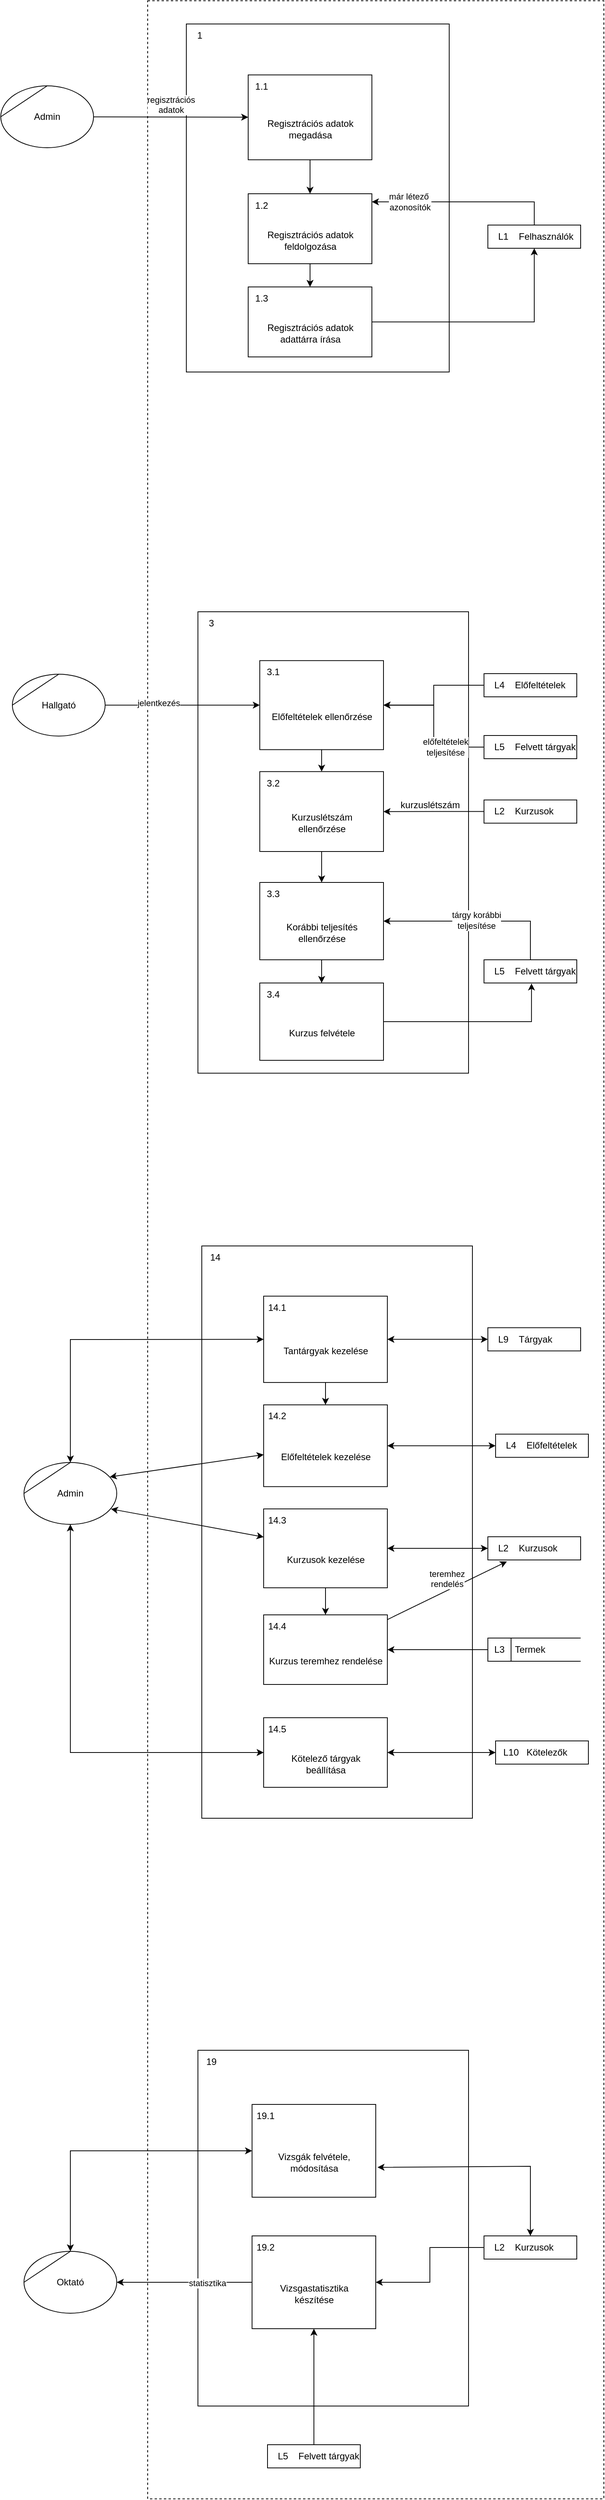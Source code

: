 <mxfile version="20.8.20" type="device"><diagram name="Page-1" id="5vSZkK0hdKeHRFVPK58P"><mxGraphModel dx="1448" dy="601" grid="1" gridSize="10" guides="1" tooltips="1" connect="1" arrows="1" fold="1" page="1" pageScale="1" pageWidth="850" pageHeight="1100" math="0" shadow="0"><root><mxCell id="0"/><mxCell id="1" parent="0"/><mxCell id="8bZwgQqLt-JT7nckiakU-5" value="Admin" style="shape=stencil(tZRtjoMgEIZPw98GJR6gYXfvQe10nZQCAbYft99RNKlW7GajiTGZeeXhnZGBCRka5YCVvGHig5VlwTm9Kb5NYhUc1DElr8qjOmhISojenuGGx9gz0DTgMbaq+GR8T9+0j5C1NYYgaE0YKU86wRQaWsvvCdZv/xhFjvgXiOB7kynLyq+/Y3fVNuBiI79j7OB+db/rgceOi61+3Grg4v9YISmTO9xCHlR9/vb2xxxnzYDW6AK8OfLTeZzO66ynzM5CnqyHBUsn1DqN9UITnWoH/kUY5Iu9PtVUzRY1jx4IGk22K9UioSs+44+uvFxl3bKX1nTZdE12iV8=);whiteSpace=wrap;html=1;" parent="1" vertex="1"><mxGeometry x="30" y="150" width="120" height="80" as="geometry"/></mxCell><mxCell id="8bZwgQqLt-JT7nckiakU-6" value="" style="rounded=0;whiteSpace=wrap;html=1;dashed=1;fillColor=none;container=1;collapsible=0;recursiveResize=0;" parent="1" vertex="1"><mxGeometry x="220" y="40" width="590" height="3230" as="geometry"/></mxCell><mxCell id="8bZwgQqLt-JT7nckiakU-7" value="" style="html=1;dashed=0;whitespace=wrap;shape=mxgraph.dfd.process;align=center;container=1;collapsible=0;spacingTop=30;" parent="8bZwgQqLt-JT7nckiakU-6" vertex="1"><mxGeometry x="50" y="30" width="340" height="450" as="geometry"/></mxCell><mxCell id="8bZwgQqLt-JT7nckiakU-8" value="1" style="text;html=1;strokeColor=none;fillColor=none;align=center;verticalAlign=middle;whiteSpace=wrap;rounded=0;movable=0;resizable=0;rotatable=0;cloneable=0;deletable=0;connectable=0;allowArrows=0;pointerEvents=1;" parent="8bZwgQqLt-JT7nckiakU-7" vertex="1"><mxGeometry width="35" height="30" as="geometry"/></mxCell><mxCell id="8bZwgQqLt-JT7nckiakU-9" value="" style="text;html=1;strokeColor=none;fillColor=none;align=left;verticalAlign=middle;whiteSpace=wrap;rounded=0;movable=0;resizable=0;connectable=0;allowArrows=0;rotatable=0;cloneable=0;deletable=0;spacingLeft=6;autosize=1;resizeWidth=0;" parent="8bZwgQqLt-JT7nckiakU-7" vertex="1"><mxGeometry x="35" y="-5" width="50" height="40" as="geometry"/></mxCell><mxCell id="8bZwgQqLt-JT7nckiakU-21" style="edgeStyle=orthogonalEdgeStyle;rounded=0;orthogonalLoop=1;jettySize=auto;html=1;" parent="8bZwgQqLt-JT7nckiakU-7" source="8bZwgQqLt-JT7nckiakU-10" target="8bZwgQqLt-JT7nckiakU-18" edge="1"><mxGeometry relative="1" as="geometry"/></mxCell><mxCell id="8bZwgQqLt-JT7nckiakU-10" value="Regisztrációs adatok&lt;br&gt;megadása" style="html=1;dashed=0;whitespace=wrap;shape=mxgraph.dfd.process2;align=center;container=1;collapsible=0;spacingTop=30;" parent="8bZwgQqLt-JT7nckiakU-7" vertex="1"><mxGeometry x="80" y="65.854" width="160" height="109.756" as="geometry"/></mxCell><mxCell id="8bZwgQqLt-JT7nckiakU-11" value="1.1" style="text;html=1;strokeColor=none;fillColor=none;align=center;verticalAlign=middle;whiteSpace=wrap;rounded=0;connectable=0;allowArrows=0;editable=1;movable=0;resizable=0;rotatable=0;deletable=0;locked=0;cloneable=0;" parent="8bZwgQqLt-JT7nckiakU-10" vertex="1"><mxGeometry width="35" height="30" as="geometry"/></mxCell><mxCell id="8bZwgQqLt-JT7nckiakU-12" value="" style="text;strokeColor=none;fillColor=none;align=left;verticalAlign=middle;whiteSpace=wrap;rounded=0;autosize=1;connectable=0;allowArrows=0;movable=0;resizable=0;rotatable=0;deletable=0;cloneable=0;spacingLeft=6;fontStyle=0;html=1;" parent="8bZwgQqLt-JT7nckiakU-10" vertex="1"><mxGeometry x="35" y="-5" width="50" height="40" as="geometry"/></mxCell><mxCell id="8bZwgQqLt-JT7nckiakU-25" style="edgeStyle=orthogonalEdgeStyle;rounded=0;orthogonalLoop=1;jettySize=auto;html=1;" parent="8bZwgQqLt-JT7nckiakU-7" source="8bZwgQqLt-JT7nckiakU-18" target="8bZwgQqLt-JT7nckiakU-22" edge="1"><mxGeometry relative="1" as="geometry"/></mxCell><mxCell id="8bZwgQqLt-JT7nckiakU-18" value="Regisztrációs adatok&lt;br&gt;feldolgozása" style="html=1;dashed=0;whitespace=wrap;shape=mxgraph.dfd.process2;align=center;container=1;collapsible=0;spacingTop=30;" parent="8bZwgQqLt-JT7nckiakU-7" vertex="1"><mxGeometry x="80" y="219.51" width="160" height="90.49" as="geometry"/></mxCell><mxCell id="8bZwgQqLt-JT7nckiakU-19" value="1.2" style="text;html=1;strokeColor=none;fillColor=none;align=center;verticalAlign=middle;whiteSpace=wrap;rounded=0;connectable=0;allowArrows=0;editable=1;movable=0;resizable=0;rotatable=0;deletable=0;locked=0;cloneable=0;" parent="8bZwgQqLt-JT7nckiakU-18" vertex="1"><mxGeometry width="35" height="30" as="geometry"/></mxCell><mxCell id="8bZwgQqLt-JT7nckiakU-20" value="" style="text;strokeColor=none;fillColor=none;align=left;verticalAlign=middle;whiteSpace=wrap;rounded=0;autosize=1;connectable=0;allowArrows=0;movable=0;resizable=0;rotatable=0;deletable=0;cloneable=0;spacingLeft=6;fontStyle=0;html=1;" parent="8bZwgQqLt-JT7nckiakU-18" vertex="1"><mxGeometry x="35" y="-5" width="50" height="40" as="geometry"/></mxCell><mxCell id="8bZwgQqLt-JT7nckiakU-22" value="Regisztrációs adatok&lt;br&gt;adattárra írása" style="html=1;dashed=0;whitespace=wrap;shape=mxgraph.dfd.process2;align=center;container=1;collapsible=0;spacingTop=30;" parent="8bZwgQqLt-JT7nckiakU-7" vertex="1"><mxGeometry x="80" y="340" width="160" height="90.49" as="geometry"/></mxCell><mxCell id="8bZwgQqLt-JT7nckiakU-23" value="1.3" style="text;html=1;strokeColor=none;fillColor=none;align=center;verticalAlign=middle;whiteSpace=wrap;rounded=0;connectable=0;allowArrows=0;editable=1;movable=0;resizable=0;rotatable=0;deletable=0;locked=0;cloneable=0;" parent="8bZwgQqLt-JT7nckiakU-22" vertex="1"><mxGeometry width="35" height="30" as="geometry"/></mxCell><mxCell id="8bZwgQqLt-JT7nckiakU-24" value="" style="text;strokeColor=none;fillColor=none;align=left;verticalAlign=middle;whiteSpace=wrap;rounded=0;autosize=1;connectable=0;allowArrows=0;movable=0;resizable=0;rotatable=0;deletable=0;cloneable=0;spacingLeft=6;fontStyle=0;html=1;" parent="8bZwgQqLt-JT7nckiakU-22" vertex="1"><mxGeometry x="35" y="-5" width="50" height="40" as="geometry"/></mxCell><mxCell id="8bZwgQqLt-JT7nckiakU-16" style="edgeStyle=orthogonalEdgeStyle;rounded=0;orthogonalLoop=1;jettySize=auto;html=1;" parent="8bZwgQqLt-JT7nckiakU-6" source="8bZwgQqLt-JT7nckiakU-14" target="8bZwgQqLt-JT7nckiakU-18" edge="1"><mxGeometry relative="1" as="geometry"><Array as="points"><mxPoint x="360" y="260"/><mxPoint x="360" y="260"/></Array></mxGeometry></mxCell><mxCell id="8bZwgQqLt-JT7nckiakU-17" value="már létező&amp;nbsp;&lt;br&gt;azonosítók" style="edgeLabel;html=1;align=center;verticalAlign=middle;resizable=0;points=[];" parent="8bZwgQqLt-JT7nckiakU-16" vertex="1" connectable="0"><mxGeometry x="0.592" relative="1" as="geometry"><mxPoint as="offset"/></mxGeometry></mxCell><mxCell id="8bZwgQqLt-JT7nckiakU-14" value="Felhasználók" style="html=1;dashed=0;whitespace=wrap;shape=mxgraph.dfd.dataStoreID2;align=left;spacingLeft=38;container=1;collapsible=0;" parent="8bZwgQqLt-JT7nckiakU-6" vertex="1"><mxGeometry x="440" y="290" width="120" height="30" as="geometry"/></mxCell><mxCell id="8bZwgQqLt-JT7nckiakU-15" value="L1" style="text;html=1;strokeColor=none;fillColor=none;align=center;verticalAlign=middle;whiteSpace=wrap;rounded=0;connectable=0;allowArrows=0;movable=0;resizable=0;rotatable=0;cloneable=0;deletable=0;" parent="8bZwgQqLt-JT7nckiakU-14" vertex="1"><mxGeometry x="5" width="30" height="30" as="geometry"/></mxCell><mxCell id="8bZwgQqLt-JT7nckiakU-26" style="edgeStyle=orthogonalEdgeStyle;rounded=0;orthogonalLoop=1;jettySize=auto;html=1;" parent="8bZwgQqLt-JT7nckiakU-6" source="8bZwgQqLt-JT7nckiakU-22" target="8bZwgQqLt-JT7nckiakU-14" edge="1"><mxGeometry relative="1" as="geometry"/></mxCell><mxCell id="8bZwgQqLt-JT7nckiakU-27" value="" style="html=1;dashed=0;whitespace=wrap;shape=mxgraph.dfd.process;align=center;container=1;collapsible=0;spacingTop=30;" parent="8bZwgQqLt-JT7nckiakU-6" vertex="1"><mxGeometry x="65" y="790" width="350" height="596.634" as="geometry"/></mxCell><mxCell id="8bZwgQqLt-JT7nckiakU-28" value="3" style="text;html=1;strokeColor=none;fillColor=none;align=center;verticalAlign=middle;whiteSpace=wrap;rounded=0;movable=0;resizable=0;rotatable=0;cloneable=0;deletable=0;connectable=0;allowArrows=0;pointerEvents=1;" parent="8bZwgQqLt-JT7nckiakU-27" vertex="1"><mxGeometry width="35" height="30" as="geometry"/></mxCell><mxCell id="8bZwgQqLt-JT7nckiakU-29" value="" style="text;html=1;strokeColor=none;fillColor=none;align=left;verticalAlign=middle;whiteSpace=wrap;rounded=0;movable=0;resizable=0;connectable=0;allowArrows=0;rotatable=0;cloneable=0;deletable=0;spacingLeft=6;autosize=1;resizeWidth=0;" parent="8bZwgQqLt-JT7nckiakU-27" vertex="1"><mxGeometry x="35" y="-5" width="50" height="40" as="geometry"/></mxCell><mxCell id="8bZwgQqLt-JT7nckiakU-30" style="edgeStyle=orthogonalEdgeStyle;rounded=0;orthogonalLoop=1;jettySize=auto;html=1;" parent="8bZwgQqLt-JT7nckiakU-27" source="8bZwgQqLt-JT7nckiakU-31" target="8bZwgQqLt-JT7nckiakU-35" edge="1"><mxGeometry relative="1" as="geometry"/></mxCell><mxCell id="8bZwgQqLt-JT7nckiakU-31" value="Előfeltételek ellenőrzése" style="html=1;dashed=0;whitespace=wrap;shape=mxgraph.dfd.process2;align=center;container=1;collapsible=0;spacingTop=30;" parent="8bZwgQqLt-JT7nckiakU-27" vertex="1"><mxGeometry x="80" y="63.17" width="160" height="115.12" as="geometry"/></mxCell><mxCell id="8bZwgQqLt-JT7nckiakU-32" value="3.1" style="text;html=1;strokeColor=none;fillColor=none;align=center;verticalAlign=middle;whiteSpace=wrap;rounded=0;connectable=0;allowArrows=0;editable=1;movable=0;resizable=0;rotatable=0;deletable=0;locked=0;cloneable=0;" parent="8bZwgQqLt-JT7nckiakU-31" vertex="1"><mxGeometry width="35" height="30" as="geometry"/></mxCell><mxCell id="8bZwgQqLt-JT7nckiakU-33" value="" style="text;strokeColor=none;fillColor=none;align=left;verticalAlign=middle;whiteSpace=wrap;rounded=0;autosize=1;connectable=0;allowArrows=0;movable=0;resizable=0;rotatable=0;deletable=0;cloneable=0;spacingLeft=6;fontStyle=0;html=1;" parent="8bZwgQqLt-JT7nckiakU-31" vertex="1"><mxGeometry x="35" y="-5" width="50" height="40" as="geometry"/></mxCell><mxCell id="8bZwgQqLt-JT7nckiakU-34" style="edgeStyle=orthogonalEdgeStyle;rounded=0;orthogonalLoop=1;jettySize=auto;html=1;" parent="8bZwgQqLt-JT7nckiakU-27" source="8bZwgQqLt-JT7nckiakU-35" target="8bZwgQqLt-JT7nckiakU-38" edge="1"><mxGeometry relative="1" as="geometry"/></mxCell><mxCell id="8bZwgQqLt-JT7nckiakU-35" value="Kurzuslétszám&lt;br&gt;ellenőrzése" style="html=1;dashed=0;whitespace=wrap;shape=mxgraph.dfd.process2;align=center;container=1;collapsible=0;spacingTop=30;" parent="8bZwgQqLt-JT7nckiakU-27" vertex="1"><mxGeometry x="80" y="206.68" width="160" height="103.32" as="geometry"/></mxCell><mxCell id="8bZwgQqLt-JT7nckiakU-36" value="3.2" style="text;html=1;strokeColor=none;fillColor=none;align=center;verticalAlign=middle;whiteSpace=wrap;rounded=0;connectable=0;allowArrows=0;editable=1;movable=0;resizable=0;rotatable=0;deletable=0;locked=0;cloneable=0;" parent="8bZwgQqLt-JT7nckiakU-35" vertex="1"><mxGeometry width="35" height="30" as="geometry"/></mxCell><mxCell id="8bZwgQqLt-JT7nckiakU-37" value="" style="text;strokeColor=none;fillColor=none;align=left;verticalAlign=middle;whiteSpace=wrap;rounded=0;autosize=1;connectable=0;allowArrows=0;movable=0;resizable=0;rotatable=0;deletable=0;cloneable=0;spacingLeft=6;fontStyle=0;html=1;" parent="8bZwgQqLt-JT7nckiakU-35" vertex="1"><mxGeometry x="35" y="-5" width="50" height="40" as="geometry"/></mxCell><mxCell id="8bZwgQqLt-JT7nckiakU-59" style="edgeStyle=orthogonalEdgeStyle;rounded=0;orthogonalLoop=1;jettySize=auto;html=1;" parent="8bZwgQqLt-JT7nckiakU-27" source="8bZwgQqLt-JT7nckiakU-38" target="8bZwgQqLt-JT7nckiakU-56" edge="1"><mxGeometry relative="1" as="geometry"/></mxCell><mxCell id="8bZwgQqLt-JT7nckiakU-38" value="Korábbi teljesítés&lt;br&gt;ellenőrzése" style="html=1;dashed=0;whitespace=wrap;shape=mxgraph.dfd.process2;align=center;container=1;collapsible=0;spacingTop=30;" parent="8bZwgQqLt-JT7nckiakU-27" vertex="1"><mxGeometry x="80" y="350" width="160" height="100" as="geometry"/></mxCell><mxCell id="8bZwgQqLt-JT7nckiakU-39" value="3.3" style="text;html=1;strokeColor=none;fillColor=none;align=center;verticalAlign=middle;whiteSpace=wrap;rounded=0;connectable=0;allowArrows=0;editable=1;movable=0;resizable=0;rotatable=0;deletable=0;locked=0;cloneable=0;" parent="8bZwgQqLt-JT7nckiakU-38" vertex="1"><mxGeometry width="35" height="30" as="geometry"/></mxCell><mxCell id="8bZwgQqLt-JT7nckiakU-40" value="" style="text;strokeColor=none;fillColor=none;align=left;verticalAlign=middle;whiteSpace=wrap;rounded=0;autosize=1;connectable=0;allowArrows=0;movable=0;resizable=0;rotatable=0;deletable=0;cloneable=0;spacingLeft=6;fontStyle=0;html=1;" parent="8bZwgQqLt-JT7nckiakU-38" vertex="1"><mxGeometry x="35" y="-5" width="50" height="40" as="geometry"/></mxCell><mxCell id="8bZwgQqLt-JT7nckiakU-56" value="Kurzus felvétele" style="html=1;dashed=0;whitespace=wrap;shape=mxgraph.dfd.process2;align=center;container=1;collapsible=0;spacingTop=30;" parent="8bZwgQqLt-JT7nckiakU-27" vertex="1"><mxGeometry x="80" y="480" width="160" height="100" as="geometry"/></mxCell><mxCell id="8bZwgQqLt-JT7nckiakU-57" value="3.4" style="text;html=1;strokeColor=none;fillColor=none;align=center;verticalAlign=middle;whiteSpace=wrap;rounded=0;connectable=0;allowArrows=0;editable=1;movable=0;resizable=0;rotatable=0;deletable=0;locked=0;cloneable=0;" parent="8bZwgQqLt-JT7nckiakU-56" vertex="1"><mxGeometry width="35" height="30" as="geometry"/></mxCell><mxCell id="8bZwgQqLt-JT7nckiakU-58" value="" style="text;strokeColor=none;fillColor=none;align=left;verticalAlign=middle;whiteSpace=wrap;rounded=0;autosize=1;connectable=0;allowArrows=0;movable=0;resizable=0;rotatable=0;deletable=0;cloneable=0;spacingLeft=6;fontStyle=0;html=1;" parent="8bZwgQqLt-JT7nckiakU-56" vertex="1"><mxGeometry x="35" y="-5" width="50" height="40" as="geometry"/></mxCell><mxCell id="8bZwgQqLt-JT7nckiakU-63" value="kurzuslétszám" style="text;html=1;align=center;verticalAlign=middle;resizable=0;points=[];autosize=1;strokeColor=none;fillColor=none;" parent="8bZwgQqLt-JT7nckiakU-27" vertex="1"><mxGeometry x="250" y="235" width="100" height="30" as="geometry"/></mxCell><mxCell id="8bZwgQqLt-JT7nckiakU-46" style="edgeStyle=orthogonalEdgeStyle;rounded=0;orthogonalLoop=1;jettySize=auto;html=1;" parent="8bZwgQqLt-JT7nckiakU-6" source="8bZwgQqLt-JT7nckiakU-44" target="8bZwgQqLt-JT7nckiakU-31" edge="1"><mxGeometry relative="1" as="geometry"/></mxCell><mxCell id="8bZwgQqLt-JT7nckiakU-44" value="Előfeltételek" style="html=1;dashed=0;whitespace=wrap;shape=mxgraph.dfd.dataStoreID2;align=left;spacingLeft=38;container=1;collapsible=0;" parent="8bZwgQqLt-JT7nckiakU-6" vertex="1"><mxGeometry x="435" y="870" width="120" height="30" as="geometry"/></mxCell><mxCell id="8bZwgQqLt-JT7nckiakU-45" value="L4" style="text;html=1;strokeColor=none;fillColor=none;align=center;verticalAlign=middle;whiteSpace=wrap;rounded=0;connectable=0;allowArrows=0;movable=0;resizable=0;rotatable=0;cloneable=0;deletable=0;" parent="8bZwgQqLt-JT7nckiakU-44" vertex="1"><mxGeometry x="5" width="30" height="30" as="geometry"/></mxCell><mxCell id="8bZwgQqLt-JT7nckiakU-49" style="edgeStyle=orthogonalEdgeStyle;rounded=0;orthogonalLoop=1;jettySize=auto;html=1;" parent="8bZwgQqLt-JT7nckiakU-6" source="8bZwgQqLt-JT7nckiakU-47" target="8bZwgQqLt-JT7nckiakU-31" edge="1"><mxGeometry relative="1" as="geometry"/></mxCell><mxCell id="8bZwgQqLt-JT7nckiakU-61" value="előfeltételek&lt;br style=&quot;border-color: var(--border-color);&quot;&gt;teljesítése" style="edgeLabel;html=1;align=center;verticalAlign=middle;resizable=0;points=[];" parent="8bZwgQqLt-JT7nckiakU-49" vertex="1" connectable="0"><mxGeometry x="-0.451" relative="1" as="geometry"><mxPoint as="offset"/></mxGeometry></mxCell><mxCell id="8bZwgQqLt-JT7nckiakU-47" value="Felvett tárgyak" style="html=1;dashed=0;whitespace=wrap;shape=mxgraph.dfd.dataStoreID2;align=left;spacingLeft=38;container=1;collapsible=0;" parent="8bZwgQqLt-JT7nckiakU-6" vertex="1"><mxGeometry x="435" y="950" width="120" height="30" as="geometry"/></mxCell><mxCell id="8bZwgQqLt-JT7nckiakU-48" value="L5" style="text;html=1;strokeColor=none;fillColor=none;align=center;verticalAlign=middle;whiteSpace=wrap;rounded=0;connectable=0;allowArrows=0;movable=0;resizable=0;rotatable=0;cloneable=0;deletable=0;" parent="8bZwgQqLt-JT7nckiakU-47" vertex="1"><mxGeometry x="5" width="30" height="30" as="geometry"/></mxCell><mxCell id="8bZwgQqLt-JT7nckiakU-52" style="edgeStyle=orthogonalEdgeStyle;rounded=0;orthogonalLoop=1;jettySize=auto;html=1;" parent="8bZwgQqLt-JT7nckiakU-6" source="8bZwgQqLt-JT7nckiakU-50" target="8bZwgQqLt-JT7nckiakU-35" edge="1"><mxGeometry relative="1" as="geometry"/></mxCell><mxCell id="8bZwgQqLt-JT7nckiakU-50" value="Kurzusok" style="html=1;dashed=0;whitespace=wrap;shape=mxgraph.dfd.dataStoreID2;align=left;spacingLeft=38;container=1;collapsible=0;" parent="8bZwgQqLt-JT7nckiakU-6" vertex="1"><mxGeometry x="435" y="1033.34" width="120" height="30" as="geometry"/></mxCell><mxCell id="8bZwgQqLt-JT7nckiakU-51" value="L2" style="text;html=1;strokeColor=none;fillColor=none;align=center;verticalAlign=middle;whiteSpace=wrap;rounded=0;connectable=0;allowArrows=0;movable=0;resizable=0;rotatable=0;cloneable=0;deletable=0;" parent="8bZwgQqLt-JT7nckiakU-50" vertex="1"><mxGeometry x="5" width="30" height="30" as="geometry"/></mxCell><mxCell id="8bZwgQqLt-JT7nckiakU-55" style="edgeStyle=orthogonalEdgeStyle;rounded=0;orthogonalLoop=1;jettySize=auto;html=1;" parent="8bZwgQqLt-JT7nckiakU-6" source="8bZwgQqLt-JT7nckiakU-53" target="8bZwgQqLt-JT7nckiakU-38" edge="1"><mxGeometry relative="1" as="geometry"><Array as="points"><mxPoint x="495" y="1190"/></Array></mxGeometry></mxCell><mxCell id="8bZwgQqLt-JT7nckiakU-62" value="tárgy korábbi&lt;br style=&quot;border-color: var(--border-color);&quot;&gt;teljesítése" style="edgeLabel;html=1;align=center;verticalAlign=middle;resizable=0;points=[];" parent="8bZwgQqLt-JT7nckiakU-55" vertex="1" connectable="0"><mxGeometry x="0.005" y="-1" relative="1" as="geometry"><mxPoint as="offset"/></mxGeometry></mxCell><mxCell id="8bZwgQqLt-JT7nckiakU-53" value="Felvett tárgyak" style="html=1;dashed=0;whitespace=wrap;shape=mxgraph.dfd.dataStoreID2;align=left;spacingLeft=38;container=1;collapsible=0;" parent="8bZwgQqLt-JT7nckiakU-6" vertex="1"><mxGeometry x="435" y="1240" width="120" height="30" as="geometry"/></mxCell><mxCell id="8bZwgQqLt-JT7nckiakU-54" value="L5" style="text;html=1;strokeColor=none;fillColor=none;align=center;verticalAlign=middle;whiteSpace=wrap;rounded=0;connectable=0;allowArrows=0;movable=0;resizable=0;rotatable=0;cloneable=0;deletable=0;" parent="8bZwgQqLt-JT7nckiakU-53" vertex="1"><mxGeometry x="5" width="30" height="30" as="geometry"/></mxCell><mxCell id="8bZwgQqLt-JT7nckiakU-60" style="edgeStyle=orthogonalEdgeStyle;rounded=0;orthogonalLoop=1;jettySize=auto;html=1;entryX=0.512;entryY=1.02;entryDx=0;entryDy=0;entryPerimeter=0;" parent="8bZwgQqLt-JT7nckiakU-6" source="8bZwgQqLt-JT7nckiakU-56" target="8bZwgQqLt-JT7nckiakU-53" edge="1"><mxGeometry relative="1" as="geometry"/></mxCell><mxCell id="8bZwgQqLt-JT7nckiakU-64" value="" style="html=1;dashed=0;whitespace=wrap;shape=mxgraph.dfd.process;align=center;container=1;collapsible=0;spacingTop=30;" parent="8bZwgQqLt-JT7nckiakU-6" vertex="1"><mxGeometry x="70" y="1610" width="350" height="740" as="geometry"/></mxCell><mxCell id="8bZwgQqLt-JT7nckiakU-65" value="14" style="text;html=1;strokeColor=none;fillColor=none;align=center;verticalAlign=middle;whiteSpace=wrap;rounded=0;movable=0;resizable=0;rotatable=0;cloneable=0;deletable=0;connectable=0;allowArrows=0;pointerEvents=1;" parent="8bZwgQqLt-JT7nckiakU-64" vertex="1"><mxGeometry width="35" height="30" as="geometry"/></mxCell><mxCell id="8bZwgQqLt-JT7nckiakU-66" value="" style="text;html=1;strokeColor=none;fillColor=none;align=left;verticalAlign=middle;whiteSpace=wrap;rounded=0;movable=0;resizable=0;connectable=0;allowArrows=0;rotatable=0;cloneable=0;deletable=0;spacingLeft=6;autosize=1;resizeWidth=0;" parent="8bZwgQqLt-JT7nckiakU-64" vertex="1"><mxGeometry x="35" y="-5" width="50" height="40" as="geometry"/></mxCell><mxCell id="8bZwgQqLt-JT7nckiakU-102" style="edgeStyle=orthogonalEdgeStyle;rounded=0;orthogonalLoop=1;jettySize=auto;html=1;" parent="8bZwgQqLt-JT7nckiakU-64" source="8bZwgQqLt-JT7nckiakU-68" target="8bZwgQqLt-JT7nckiakU-72" edge="1"><mxGeometry relative="1" as="geometry"/></mxCell><mxCell id="8bZwgQqLt-JT7nckiakU-68" value="Tantárgyak kezelése" style="html=1;dashed=0;whitespace=wrap;shape=mxgraph.dfd.process2;align=center;container=1;collapsible=0;spacingTop=30;" parent="8bZwgQqLt-JT7nckiakU-64" vertex="1"><mxGeometry x="80" y="64.91" width="160" height="111.65" as="geometry"/></mxCell><mxCell id="8bZwgQqLt-JT7nckiakU-69" value="14.1" style="text;html=1;strokeColor=none;fillColor=none;align=center;verticalAlign=middle;whiteSpace=wrap;rounded=0;connectable=0;allowArrows=0;editable=1;movable=0;resizable=0;rotatable=0;deletable=0;locked=0;cloneable=0;" parent="8bZwgQqLt-JT7nckiakU-68" vertex="1"><mxGeometry width="35" height="30" as="geometry"/></mxCell><mxCell id="8bZwgQqLt-JT7nckiakU-70" value="" style="text;strokeColor=none;fillColor=none;align=left;verticalAlign=middle;whiteSpace=wrap;rounded=0;autosize=1;connectable=0;allowArrows=0;movable=0;resizable=0;rotatable=0;deletable=0;cloneable=0;spacingLeft=6;fontStyle=0;html=1;" parent="8bZwgQqLt-JT7nckiakU-68" vertex="1"><mxGeometry x="35" y="-5" width="50" height="40" as="geometry"/></mxCell><mxCell id="8bZwgQqLt-JT7nckiakU-72" value="Előfeltételek kezelése" style="html=1;dashed=0;whitespace=wrap;shape=mxgraph.dfd.process2;align=center;container=1;collapsible=0;spacingTop=30;" parent="8bZwgQqLt-JT7nckiakU-64" vertex="1"><mxGeometry x="80" y="205.47" width="160" height="105.74" as="geometry"/></mxCell><mxCell id="8bZwgQqLt-JT7nckiakU-73" value="14.2" style="text;html=1;strokeColor=none;fillColor=none;align=center;verticalAlign=middle;whiteSpace=wrap;rounded=0;connectable=0;allowArrows=0;editable=1;movable=0;resizable=0;rotatable=0;deletable=0;locked=0;cloneable=0;" parent="8bZwgQqLt-JT7nckiakU-72" vertex="1"><mxGeometry width="35" height="30" as="geometry"/></mxCell><mxCell id="8bZwgQqLt-JT7nckiakU-74" value="" style="text;strokeColor=none;fillColor=none;align=left;verticalAlign=middle;whiteSpace=wrap;rounded=0;autosize=1;connectable=0;allowArrows=0;movable=0;resizable=0;rotatable=0;deletable=0;cloneable=0;spacingLeft=6;fontStyle=0;html=1;" parent="8bZwgQqLt-JT7nckiakU-72" vertex="1"><mxGeometry x="35" y="-5" width="50" height="40" as="geometry"/></mxCell><mxCell id="8bZwgQqLt-JT7nckiakU-106" style="edgeStyle=orthogonalEdgeStyle;rounded=0;orthogonalLoop=1;jettySize=auto;html=1;" parent="8bZwgQqLt-JT7nckiakU-64" source="8bZwgQqLt-JT7nckiakU-76" target="8bZwgQqLt-JT7nckiakU-79" edge="1"><mxGeometry relative="1" as="geometry"/></mxCell><mxCell id="8bZwgQqLt-JT7nckiakU-76" value="Kurzusok kezelése" style="html=1;dashed=0;whitespace=wrap;shape=mxgraph.dfd.process2;align=center;container=1;collapsible=0;spacingTop=30;" parent="8bZwgQqLt-JT7nckiakU-64" vertex="1"><mxGeometry x="80" y="340" width="160" height="102.02" as="geometry"/></mxCell><mxCell id="8bZwgQqLt-JT7nckiakU-77" value="14.3" style="text;html=1;strokeColor=none;fillColor=none;align=center;verticalAlign=middle;whiteSpace=wrap;rounded=0;connectable=0;allowArrows=0;editable=1;movable=0;resizable=0;rotatable=0;deletable=0;locked=0;cloneable=0;" parent="8bZwgQqLt-JT7nckiakU-76" vertex="1"><mxGeometry width="35" height="30" as="geometry"/></mxCell><mxCell id="8bZwgQqLt-JT7nckiakU-78" value="" style="text;strokeColor=none;fillColor=none;align=left;verticalAlign=middle;whiteSpace=wrap;rounded=0;autosize=1;connectable=0;allowArrows=0;movable=0;resizable=0;rotatable=0;deletable=0;cloneable=0;spacingLeft=6;fontStyle=0;html=1;" parent="8bZwgQqLt-JT7nckiakU-76" vertex="1"><mxGeometry x="35" y="-5" width="50" height="40" as="geometry"/></mxCell><mxCell id="8bZwgQqLt-JT7nckiakU-79" value="Kurzus teremhez rendelése" style="html=1;dashed=0;whitespace=wrap;shape=mxgraph.dfd.process2;align=center;container=1;collapsible=0;spacingTop=30;" parent="8bZwgQqLt-JT7nckiakU-64" vertex="1"><mxGeometry x="80" y="477.01" width="160" height="90" as="geometry"/></mxCell><mxCell id="8bZwgQqLt-JT7nckiakU-80" value="14.4" style="text;html=1;strokeColor=none;fillColor=none;align=center;verticalAlign=middle;whiteSpace=wrap;rounded=0;connectable=0;allowArrows=0;editable=1;movable=0;resizable=0;rotatable=0;deletable=0;locked=0;cloneable=0;" parent="8bZwgQqLt-JT7nckiakU-79" vertex="1"><mxGeometry width="35" height="30" as="geometry"/></mxCell><mxCell id="8bZwgQqLt-JT7nckiakU-81" value="" style="text;strokeColor=none;fillColor=none;align=left;verticalAlign=middle;whiteSpace=wrap;rounded=0;autosize=1;connectable=0;allowArrows=0;movable=0;resizable=0;rotatable=0;deletable=0;cloneable=0;spacingLeft=6;fontStyle=0;html=1;" parent="8bZwgQqLt-JT7nckiakU-79" vertex="1"><mxGeometry x="35" y="-5" width="50" height="40" as="geometry"/></mxCell><mxCell id="8bZwgQqLt-JT7nckiakU-109" value="Kötelező tárgyak&lt;br&gt;beállítása" style="html=1;dashed=0;whitespace=wrap;shape=mxgraph.dfd.process2;align=center;container=1;collapsible=0;spacingTop=30;" parent="8bZwgQqLt-JT7nckiakU-64" vertex="1"><mxGeometry x="80" y="610" width="160" height="90" as="geometry"/></mxCell><mxCell id="8bZwgQqLt-JT7nckiakU-110" value="14.5" style="text;html=1;strokeColor=none;fillColor=none;align=center;verticalAlign=middle;whiteSpace=wrap;rounded=0;connectable=0;allowArrows=0;editable=1;movable=0;resizable=0;rotatable=0;deletable=0;locked=0;cloneable=0;" parent="8bZwgQqLt-JT7nckiakU-109" vertex="1"><mxGeometry width="35" height="30" as="geometry"/></mxCell><mxCell id="8bZwgQqLt-JT7nckiakU-111" value="" style="text;strokeColor=none;fillColor=none;align=left;verticalAlign=middle;whiteSpace=wrap;rounded=0;autosize=1;connectable=0;allowArrows=0;movable=0;resizable=0;rotatable=0;deletable=0;cloneable=0;spacingLeft=6;fontStyle=0;html=1;" parent="8bZwgQqLt-JT7nckiakU-109" vertex="1"><mxGeometry x="35" y="-5" width="50" height="40" as="geometry"/></mxCell><mxCell id="8bZwgQqLt-JT7nckiakU-85" value="Előfeltételek" style="html=1;dashed=0;whitespace=wrap;shape=mxgraph.dfd.dataStoreID2;align=left;spacingLeft=38;container=1;collapsible=0;" parent="8bZwgQqLt-JT7nckiakU-6" vertex="1"><mxGeometry x="450" y="1853.34" width="120" height="30" as="geometry"/></mxCell><mxCell id="8bZwgQqLt-JT7nckiakU-86" value="L4" style="text;html=1;strokeColor=none;fillColor=none;align=center;verticalAlign=middle;whiteSpace=wrap;rounded=0;connectable=0;allowArrows=0;movable=0;resizable=0;rotatable=0;cloneable=0;deletable=0;" parent="8bZwgQqLt-JT7nckiakU-85" vertex="1"><mxGeometry x="5" width="30" height="30" as="geometry"/></mxCell><mxCell id="8bZwgQqLt-JT7nckiakU-87" value="Tárgyak" style="html=1;dashed=0;whitespace=wrap;shape=mxgraph.dfd.dataStoreID2;align=left;spacingLeft=38;container=1;collapsible=0;" parent="8bZwgQqLt-JT7nckiakU-6" vertex="1"><mxGeometry x="440" y="1715.73" width="120" height="30" as="geometry"/></mxCell><mxCell id="8bZwgQqLt-JT7nckiakU-88" value="L9" style="text;html=1;strokeColor=none;fillColor=none;align=center;verticalAlign=middle;whiteSpace=wrap;rounded=0;connectable=0;allowArrows=0;movable=0;resizable=0;rotatable=0;cloneable=0;deletable=0;" parent="8bZwgQqLt-JT7nckiakU-87" vertex="1"><mxGeometry x="5" width="30" height="30" as="geometry"/></mxCell><mxCell id="8bZwgQqLt-JT7nckiakU-89" value="Kötelezők" style="html=1;dashed=0;whitespace=wrap;shape=mxgraph.dfd.dataStoreID2;align=left;spacingLeft=38;container=1;collapsible=0;" parent="8bZwgQqLt-JT7nckiakU-6" vertex="1"><mxGeometry x="450" y="2250" width="120" height="30" as="geometry"/></mxCell><mxCell id="8bZwgQqLt-JT7nckiakU-90" value="L10" style="text;html=1;strokeColor=none;fillColor=none;align=center;verticalAlign=middle;whiteSpace=wrap;rounded=0;connectable=0;allowArrows=0;movable=0;resizable=0;rotatable=0;cloneable=0;deletable=0;" parent="8bZwgQqLt-JT7nckiakU-89" vertex="1"><mxGeometry x="5" width="30" height="30" as="geometry"/></mxCell><mxCell id="8bZwgQqLt-JT7nckiakU-95" value="Kurzusok" style="html=1;dashed=0;whitespace=wrap;shape=mxgraph.dfd.dataStoreID2;align=left;spacingLeft=38;container=1;collapsible=0;" parent="8bZwgQqLt-JT7nckiakU-6" vertex="1"><mxGeometry x="440" y="1986.01" width="120" height="30" as="geometry"/></mxCell><mxCell id="8bZwgQqLt-JT7nckiakU-96" value="L2" style="text;html=1;strokeColor=none;fillColor=none;align=center;verticalAlign=middle;whiteSpace=wrap;rounded=0;connectable=0;allowArrows=0;movable=0;resizable=0;rotatable=0;cloneable=0;deletable=0;" parent="8bZwgQqLt-JT7nckiakU-95" vertex="1"><mxGeometry x="5" width="30" height="30" as="geometry"/></mxCell><mxCell id="8bZwgQqLt-JT7nckiakU-107" style="edgeStyle=orthogonalEdgeStyle;rounded=0;orthogonalLoop=1;jettySize=auto;html=1;" parent="8bZwgQqLt-JT7nckiakU-6" source="8bZwgQqLt-JT7nckiakU-97" target="8bZwgQqLt-JT7nckiakU-79" edge="1"><mxGeometry relative="1" as="geometry"/></mxCell><mxCell id="8bZwgQqLt-JT7nckiakU-97" value="Termek" style="html=1;dashed=0;whitespace=wrap;shape=mxgraph.dfd.dataStoreID;align=left;spacingLeft=33;container=1;collapsible=0;autosize=0;" parent="8bZwgQqLt-JT7nckiakU-6" vertex="1"><mxGeometry x="440" y="2117.01" width="120" height="30" as="geometry"/></mxCell><mxCell id="8bZwgQqLt-JT7nckiakU-98" value="L3" style="text;html=1;strokeColor=none;fillColor=none;align=center;verticalAlign=middle;whiteSpace=wrap;rounded=0;movable=0;resizable=0;rotatable=0;cloneable=0;deletable=0;allowArrows=0;connectable=0;" parent="8bZwgQqLt-JT7nckiakU-97" vertex="1"><mxGeometry width="30" height="30" as="geometry"/></mxCell><mxCell id="8bZwgQqLt-JT7nckiakU-99" value="" style="endArrow=classic;startArrow=classic;html=1;rounded=0;verticalAlign=bottom;" parent="8bZwgQqLt-JT7nckiakU-6" source="8bZwgQqLt-JT7nckiakU-68" target="8bZwgQqLt-JT7nckiakU-87" edge="1"><mxGeometry width="50" height="50" relative="1" as="geometry"><mxPoint x="310" y="1760" as="sourcePoint"/><mxPoint x="430" y="1760" as="targetPoint"/></mxGeometry></mxCell><mxCell id="8bZwgQqLt-JT7nckiakU-103" value="" style="endArrow=classic;startArrow=classic;html=1;rounded=0;verticalAlign=bottom;" parent="8bZwgQqLt-JT7nckiakU-6" source="8bZwgQqLt-JT7nckiakU-72" target="8bZwgQqLt-JT7nckiakU-85" edge="1"><mxGeometry x="-0.5" y="20" width="50" height="50" relative="1" as="geometry"><mxPoint x="310" y="1879" as="sourcePoint"/><mxPoint x="509" y="1878" as="targetPoint"/><mxPoint as="offset"/></mxGeometry></mxCell><mxCell id="8bZwgQqLt-JT7nckiakU-104" value="" style="endArrow=classic;startArrow=classic;html=1;rounded=0;verticalAlign=bottom;" parent="8bZwgQqLt-JT7nckiakU-6" source="8bZwgQqLt-JT7nckiakU-76" target="8bZwgQqLt-JT7nckiakU-95" edge="1"><mxGeometry x="-0.5" y="20" width="50" height="50" relative="1" as="geometry"><mxPoint x="310" y="2030" as="sourcePoint"/><mxPoint x="440" y="2030" as="targetPoint"/><mxPoint as="offset"/></mxGeometry></mxCell><mxCell id="8bZwgQqLt-JT7nckiakU-108" value="teremhez&lt;br&gt;rendelés" style="endArrow=classic;html=1;rounded=0;verticalAlign=bottom;entryX=0.205;entryY=1.067;entryDx=0;entryDy=0;entryPerimeter=0;" parent="8bZwgQqLt-JT7nckiakU-6" source="8bZwgQqLt-JT7nckiakU-79" target="8bZwgQqLt-JT7nckiakU-95" edge="1"><mxGeometry width="50" height="50" relative="1" as="geometry"><mxPoint x="330" y="2090" as="sourcePoint"/><mxPoint x="450" y="2090" as="targetPoint"/></mxGeometry></mxCell><mxCell id="8bZwgQqLt-JT7nckiakU-113" value="" style="endArrow=classic;startArrow=classic;html=1;rounded=0;verticalAlign=bottom;" parent="8bZwgQqLt-JT7nckiakU-6" source="8bZwgQqLt-JT7nckiakU-109" target="8bZwgQqLt-JT7nckiakU-89" edge="1"><mxGeometry x="-0.5" y="10" width="50" height="50" relative="1" as="geometry"><mxPoint x="320" y="2270" as="sourcePoint"/><mxPoint x="440" y="2270" as="targetPoint"/><mxPoint as="offset"/></mxGeometry></mxCell><mxCell id="8bZwgQqLt-JT7nckiakU-115" value="" style="html=1;dashed=0;whitespace=wrap;shape=mxgraph.dfd.process;align=center;container=1;collapsible=0;spacingTop=30;" parent="8bZwgQqLt-JT7nckiakU-6" vertex="1"><mxGeometry x="65" y="2650" width="350" height="460" as="geometry"/></mxCell><mxCell id="8bZwgQqLt-JT7nckiakU-116" value="19" style="text;html=1;strokeColor=none;fillColor=none;align=center;verticalAlign=middle;whiteSpace=wrap;rounded=0;movable=0;resizable=0;rotatable=0;cloneable=0;deletable=0;connectable=0;allowArrows=0;pointerEvents=1;" parent="8bZwgQqLt-JT7nckiakU-115" vertex="1"><mxGeometry width="35" height="30" as="geometry"/></mxCell><mxCell id="8bZwgQqLt-JT7nckiakU-117" value="" style="text;html=1;strokeColor=none;fillColor=none;align=left;verticalAlign=middle;whiteSpace=wrap;rounded=0;movable=0;resizable=0;connectable=0;allowArrows=0;rotatable=0;cloneable=0;deletable=0;spacingLeft=6;autosize=1;resizeWidth=0;" parent="8bZwgQqLt-JT7nckiakU-115" vertex="1"><mxGeometry x="35" y="-5" width="50" height="40" as="geometry"/></mxCell><mxCell id="8bZwgQqLt-JT7nckiakU-118" value="Vizsgák felvétele,&lt;br&gt;módosítása" style="html=1;dashed=0;whitespace=wrap;shape=mxgraph.dfd.process2;align=center;container=1;collapsible=0;spacingTop=30;" parent="8bZwgQqLt-JT7nckiakU-115" vertex="1"><mxGeometry x="70" y="70" width="160" height="120" as="geometry"/></mxCell><mxCell id="8bZwgQqLt-JT7nckiakU-119" value="19.1" style="text;html=1;strokeColor=none;fillColor=none;align=center;verticalAlign=middle;whiteSpace=wrap;rounded=0;connectable=0;allowArrows=0;editable=1;movable=0;resizable=0;rotatable=0;deletable=0;locked=0;cloneable=0;" parent="8bZwgQqLt-JT7nckiakU-118" vertex="1"><mxGeometry width="35" height="30" as="geometry"/></mxCell><mxCell id="8bZwgQqLt-JT7nckiakU-120" value="" style="text;strokeColor=none;fillColor=none;align=left;verticalAlign=middle;whiteSpace=wrap;rounded=0;autosize=1;connectable=0;allowArrows=0;movable=0;resizable=0;rotatable=0;deletable=0;cloneable=0;spacingLeft=6;fontStyle=0;html=1;" parent="8bZwgQqLt-JT7nckiakU-118" vertex="1"><mxGeometry x="35" y="-5" width="50" height="40" as="geometry"/></mxCell><mxCell id="8bZwgQqLt-JT7nckiakU-128" value="Vizsgastatisztika&lt;br&gt;készítése" style="html=1;dashed=0;whitespace=wrap;shape=mxgraph.dfd.process2;align=center;container=1;collapsible=0;spacingTop=30;" parent="8bZwgQqLt-JT7nckiakU-115" vertex="1"><mxGeometry x="70" y="240" width="160" height="120" as="geometry"/></mxCell><mxCell id="8bZwgQqLt-JT7nckiakU-129" value="19.2" style="text;html=1;strokeColor=none;fillColor=none;align=center;verticalAlign=middle;whiteSpace=wrap;rounded=0;connectable=0;allowArrows=0;editable=1;movable=0;resizable=0;rotatable=0;deletable=0;locked=0;cloneable=0;" parent="8bZwgQqLt-JT7nckiakU-128" vertex="1"><mxGeometry width="35" height="30" as="geometry"/></mxCell><mxCell id="8bZwgQqLt-JT7nckiakU-130" value="" style="text;strokeColor=none;fillColor=none;align=left;verticalAlign=middle;whiteSpace=wrap;rounded=0;autosize=1;connectable=0;allowArrows=0;movable=0;resizable=0;rotatable=0;deletable=0;cloneable=0;spacingLeft=6;fontStyle=0;html=1;" parent="8bZwgQqLt-JT7nckiakU-128" vertex="1"><mxGeometry x="35" y="-5" width="50" height="40" as="geometry"/></mxCell><mxCell id="8bZwgQqLt-JT7nckiakU-132" style="edgeStyle=orthogonalEdgeStyle;rounded=0;orthogonalLoop=1;jettySize=auto;html=1;" parent="8bZwgQqLt-JT7nckiakU-6" source="8bZwgQqLt-JT7nckiakU-121" target="8bZwgQqLt-JT7nckiakU-128" edge="1"><mxGeometry relative="1" as="geometry"/></mxCell><mxCell id="8bZwgQqLt-JT7nckiakU-121" value="Kurzusok" style="html=1;dashed=0;whitespace=wrap;shape=mxgraph.dfd.dataStoreID2;align=left;spacingLeft=38;container=1;collapsible=0;" parent="8bZwgQqLt-JT7nckiakU-6" vertex="1"><mxGeometry x="435" y="2890" width="120" height="30" as="geometry"/></mxCell><mxCell id="8bZwgQqLt-JT7nckiakU-122" value="L2" style="text;html=1;strokeColor=none;fillColor=none;align=center;verticalAlign=middle;whiteSpace=wrap;rounded=0;connectable=0;allowArrows=0;movable=0;resizable=0;rotatable=0;cloneable=0;deletable=0;" parent="8bZwgQqLt-JT7nckiakU-121" vertex="1"><mxGeometry x="5" width="30" height="30" as="geometry"/></mxCell><mxCell id="8bZwgQqLt-JT7nckiakU-133" style="edgeStyle=orthogonalEdgeStyle;rounded=0;orthogonalLoop=1;jettySize=auto;html=1;" parent="8bZwgQqLt-JT7nckiakU-6" source="8bZwgQqLt-JT7nckiakU-123" target="8bZwgQqLt-JT7nckiakU-128" edge="1"><mxGeometry relative="1" as="geometry"/></mxCell><mxCell id="8bZwgQqLt-JT7nckiakU-123" value="Felvett tárgyak" style="html=1;dashed=0;whitespace=wrap;shape=mxgraph.dfd.dataStoreID2;align=left;spacingLeft=38;container=1;collapsible=0;" parent="8bZwgQqLt-JT7nckiakU-6" vertex="1"><mxGeometry x="155" y="3160" width="120" height="30" as="geometry"/></mxCell><mxCell id="8bZwgQqLt-JT7nckiakU-124" value="L5" style="text;html=1;strokeColor=none;fillColor=none;align=center;verticalAlign=middle;whiteSpace=wrap;rounded=0;connectable=0;allowArrows=0;movable=0;resizable=0;rotatable=0;cloneable=0;deletable=0;" parent="8bZwgQqLt-JT7nckiakU-123" vertex="1"><mxGeometry x="5" width="30" height="30" as="geometry"/></mxCell><mxCell id="8bZwgQqLt-JT7nckiakU-127" value="" style="endArrow=classic;startArrow=classic;html=1;rounded=0;verticalAlign=bottom;exitX=1.014;exitY=0.678;exitDx=0;exitDy=0;exitPerimeter=0;" parent="8bZwgQqLt-JT7nckiakU-6" source="8bZwgQqLt-JT7nckiakU-118" target="8bZwgQqLt-JT7nckiakU-121" edge="1"><mxGeometry width="50" height="50" relative="1" as="geometry"><mxPoint x="285" y="2745" as="sourcePoint"/><mxPoint x="425" y="2760" as="targetPoint"/><Array as="points"><mxPoint x="495" y="2800"/></Array></mxGeometry></mxCell><mxCell id="8bZwgQqLt-JT7nckiakU-13" value="regisztrációs&lt;br style=&quot;border-color: var(--border-color);&quot;&gt;adatok" style="endArrow=classic;html=1;rounded=0;verticalAlign=bottom;" parent="1" source="8bZwgQqLt-JT7nckiakU-5" target="8bZwgQqLt-JT7nckiakU-10" edge="1"><mxGeometry width="50" height="50" relative="1" as="geometry"><mxPoint x="150" y="190" as="sourcePoint"/><mxPoint x="270" y="190" as="targetPoint"/></mxGeometry></mxCell><mxCell id="8bZwgQqLt-JT7nckiakU-41" value="Hallgató" style="shape=stencil(tZRtjoMgEIZPw98GJR6gYXfvQe10nZQCAbYft99RNKlW7GajiTGZeeXhnZGBCRka5YCVvGHig5VlwTm9Kb5NYhUc1DElr8qjOmhISojenuGGx9gz0DTgMbaq+GR8T9+0j5C1NYYgaE0YKU86wRQaWsvvCdZv/xhFjvgXiOB7kynLyq+/Y3fVNuBiI79j7OB+db/rgceOi61+3Grg4v9YISmTO9xCHlR9/vb2xxxnzYDW6AK8OfLTeZzO66ynzM5CnqyHBUsn1DqN9UITnWoH/kUY5Iu9PtVUzRY1jx4IGk22K9UioSs+44+uvFxl3bKX1nTZdE12iV8=);whiteSpace=wrap;html=1;" parent="1" vertex="1"><mxGeometry x="45" y="910.73" width="120" height="80" as="geometry"/></mxCell><mxCell id="8bZwgQqLt-JT7nckiakU-42" value="" style="endArrow=classic;html=1;rounded=0;verticalAlign=bottom;exitX=1;exitY=0.5;exitDx=0;exitDy=0;" parent="1" source="8bZwgQqLt-JT7nckiakU-41" target="8bZwgQqLt-JT7nckiakU-31" edge="1"><mxGeometry width="50" height="50" relative="1" as="geometry"><mxPoint x="275" y="920" as="sourcePoint"/><mxPoint x="265" y="950" as="targetPoint"/></mxGeometry></mxCell><mxCell id="8bZwgQqLt-JT7nckiakU-43" value="jelentkezés" style="edgeLabel;html=1;align=center;verticalAlign=middle;resizable=0;points=[];" parent="8bZwgQqLt-JT7nckiakU-42" vertex="1" connectable="0"><mxGeometry x="-0.317" y="3" relative="1" as="geometry"><mxPoint as="offset"/></mxGeometry></mxCell><mxCell id="8bZwgQqLt-JT7nckiakU-83" value="Admin" style="shape=stencil(tZRtjoMgEIZPw98GJR6gYXfvQe10nZQCAbYft99RNKlW7GajiTGZeeXhnZGBCRka5YCVvGHig5VlwTm9Kb5NYhUc1DElr8qjOmhISojenuGGx9gz0DTgMbaq+GR8T9+0j5C1NYYgaE0YKU86wRQaWsvvCdZv/xhFjvgXiOB7kynLyq+/Y3fVNuBiI79j7OB+db/rgceOi61+3Grg4v9YISmTO9xCHlR9/vb2xxxnzYDW6AK8OfLTeZzO66ynzM5CnqyHBUsn1DqN9UITnWoH/kUY5Iu9PtVUzRY1jx4IGk22K9UioSs+44+uvFxl3bKX1nTZdE12iV8=);whiteSpace=wrap;html=1;" parent="1" vertex="1"><mxGeometry x="60" y="1930" width="120" height="80" as="geometry"/></mxCell><mxCell id="8bZwgQqLt-JT7nckiakU-100" value="" style="endArrow=classic;startArrow=classic;html=1;rounded=0;verticalAlign=bottom;exitX=0.5;exitY=0;exitDx=0;exitDy=0;" parent="1" source="8bZwgQqLt-JT7nckiakU-83" target="8bZwgQqLt-JT7nckiakU-68" edge="1"><mxGeometry width="50" height="50" relative="1" as="geometry"><mxPoint x="130" y="1800" as="sourcePoint"/><mxPoint x="250" y="1800" as="targetPoint"/><Array as="points"><mxPoint x="120" y="1771"/></Array></mxGeometry></mxCell><mxCell id="8bZwgQqLt-JT7nckiakU-101" value="" style="endArrow=classic;startArrow=classic;html=1;rounded=0;verticalAlign=bottom;exitX=0.925;exitY=0.233;exitDx=0;exitDy=0;exitPerimeter=0;" parent="1" source="8bZwgQqLt-JT7nckiakU-83" target="8bZwgQqLt-JT7nckiakU-72" edge="1"><mxGeometry x="-0.5" y="20" width="50" height="50" relative="1" as="geometry"><mxPoint x="190" y="1920" as="sourcePoint"/><mxPoint x="310" y="1920" as="targetPoint"/><mxPoint as="offset"/></mxGeometry></mxCell><mxCell id="8bZwgQqLt-JT7nckiakU-105" value="" style="endArrow=classic;startArrow=classic;html=1;rounded=0;verticalAlign=bottom;exitX=0.938;exitY=0.752;exitDx=0;exitDy=0;exitPerimeter=0;" parent="1" source="8bZwgQqLt-JT7nckiakU-83" target="8bZwgQqLt-JT7nckiakU-76" edge="1"><mxGeometry x="-0.5" y="20" width="50" height="50" relative="1" as="geometry"><mxPoint x="181" y="1919" as="sourcePoint"/><mxPoint x="380" y="1918" as="targetPoint"/><mxPoint as="offset"/></mxGeometry></mxCell><mxCell id="8bZwgQqLt-JT7nckiakU-112" value="" style="endArrow=classic;startArrow=classic;html=1;rounded=0;verticalAlign=bottom;exitX=0.5;exitY=1;exitDx=0;exitDy=0;" parent="1" source="8bZwgQqLt-JT7nckiakU-83" target="8bZwgQqLt-JT7nckiakU-109" edge="1"><mxGeometry x="-0.5" y="10" width="50" height="50" relative="1" as="geometry"><mxPoint x="100" y="2130" as="sourcePoint"/><mxPoint x="220" y="2130" as="targetPoint"/><Array as="points"><mxPoint x="120" y="2305"/></Array><mxPoint as="offset"/></mxGeometry></mxCell><mxCell id="8bZwgQqLt-JT7nckiakU-125" value="Oktató" style="shape=stencil(tZRtjoMgEIZPw98GJR6gYXfvQe10nZQCAbYft99RNKlW7GajiTGZeeXhnZGBCRka5YCVvGHig5VlwTm9Kb5NYhUc1DElr8qjOmhISojenuGGx9gz0DTgMbaq+GR8T9+0j5C1NYYgaE0YKU86wRQaWsvvCdZv/xhFjvgXiOB7kynLyq+/Y3fVNuBiI79j7OB+db/rgceOi61+3Grg4v9YISmTO9xCHlR9/vb2xxxnzYDW6AK8OfLTeZzO66ynzM5CnqyHBUsn1DqN9UITnWoH/kUY5Iu9PtVUzRY1jx4IGk22K9UioSs+44+uvFxl3bKX1nTZdE12iV8=);whiteSpace=wrap;html=1;" parent="1" vertex="1"><mxGeometry x="60" y="2950" width="120" height="80" as="geometry"/></mxCell><mxCell id="8bZwgQqLt-JT7nckiakU-126" value="" style="endArrow=classic;startArrow=classic;html=1;rounded=0;verticalAlign=bottom;exitX=0.5;exitY=0;exitDx=0;exitDy=0;" parent="1" source="8bZwgQqLt-JT7nckiakU-125" target="8bZwgQqLt-JT7nckiakU-118" edge="1"><mxGeometry x="-0.5" y="20" width="50" height="50" relative="1" as="geometry"><mxPoint x="115" y="2950" as="sourcePoint"/><mxPoint x="305" y="2840" as="targetPoint"/><Array as="points"><mxPoint x="120" y="2820"/></Array><mxPoint as="offset"/></mxGeometry></mxCell><mxCell id="8bZwgQqLt-JT7nckiakU-131" value="statisztika" style="endArrow=classic;html=1;rounded=0;verticalAlign=bottom;" parent="1" source="8bZwgQqLt-JT7nckiakU-128" target="8bZwgQqLt-JT7nckiakU-125" edge="1"><mxGeometry x="-0.333" y="10" width="50" height="50" relative="1" as="geometry"><mxPoint x="175" y="3020" as="sourcePoint"/><mxPoint x="175" y="2990" as="targetPoint"/><mxPoint as="offset"/></mxGeometry></mxCell></root></mxGraphModel></diagram></mxfile>